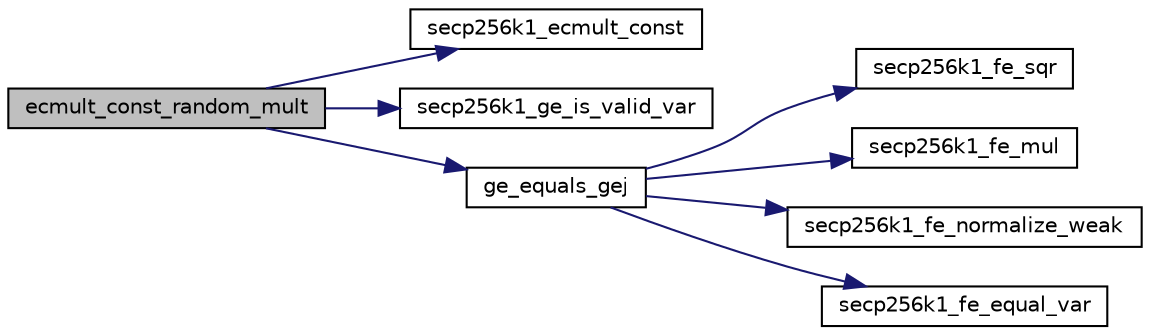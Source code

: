 digraph "ecmult_const_random_mult"
{
  edge [fontname="Helvetica",fontsize="10",labelfontname="Helvetica",labelfontsize="10"];
  node [fontname="Helvetica",fontsize="10",shape=record];
  rankdir="LR";
  Node110 [label="ecmult_const_random_mult",height=0.2,width=0.4,color="black", fillcolor="grey75", style="filled", fontcolor="black"];
  Node110 -> Node111 [color="midnightblue",fontsize="10",style="solid",fontname="Helvetica"];
  Node111 [label="secp256k1_ecmult_const",height=0.2,width=0.4,color="black", fillcolor="white", style="filled",URL="$de/d26/ecmult__const_8h.html#a91d964b6d73b3bc6dbb913b4b2307288"];
  Node110 -> Node112 [color="midnightblue",fontsize="10",style="solid",fontname="Helvetica"];
  Node112 [label="secp256k1_ge_is_valid_var",height=0.2,width=0.4,color="black", fillcolor="white", style="filled",URL="$d9/dd1/group_8h.html#a83600b0c4d8e95a8b2e730b4e2f207dc",tooltip="Check whether a group element is valid (i.e., on the curve). "];
  Node110 -> Node113 [color="midnightblue",fontsize="10",style="solid",fontname="Helvetica"];
  Node113 [label="ge_equals_gej",height=0.2,width=0.4,color="black", fillcolor="white", style="filled",URL="$d5/d7f/tests_8c.html#a7930deeb9d6815fba34afad98b8dfa69"];
  Node113 -> Node114 [color="midnightblue",fontsize="10",style="solid",fontname="Helvetica"];
  Node114 [label="secp256k1_fe_sqr",height=0.2,width=0.4,color="black", fillcolor="white", style="filled",URL="$d5/d5a/field_8h.html#a6cbe550ca5eb35e683b1c8d68d8de26b",tooltip="Sets a field element to be the square of another. "];
  Node113 -> Node115 [color="midnightblue",fontsize="10",style="solid",fontname="Helvetica"];
  Node115 [label="secp256k1_fe_mul",height=0.2,width=0.4,color="black", fillcolor="white", style="filled",URL="$d5/d5a/field_8h.html#a542b97d2574d9687c563d002587cf9a2",tooltip="Sets a field element to be the product of two others. "];
  Node113 -> Node116 [color="midnightblue",fontsize="10",style="solid",fontname="Helvetica"];
  Node116 [label="secp256k1_fe_normalize_weak",height=0.2,width=0.4,color="black", fillcolor="white", style="filled",URL="$d5/d5a/field_8h.html#a0aaec7df2f708a451a8e1f41a943d8b1",tooltip="Weakly normalize a field element: reduce it magnitude to 1, but don&#39;t fully normalize. "];
  Node113 -> Node117 [color="midnightblue",fontsize="10",style="solid",fontname="Helvetica"];
  Node117 [label="secp256k1_fe_equal_var",height=0.2,width=0.4,color="black", fillcolor="white", style="filled",URL="$d5/d5a/field_8h.html#a16ab4d0dd8bcb5da1b888288063014f3",tooltip="Compare two field elements. "];
}
